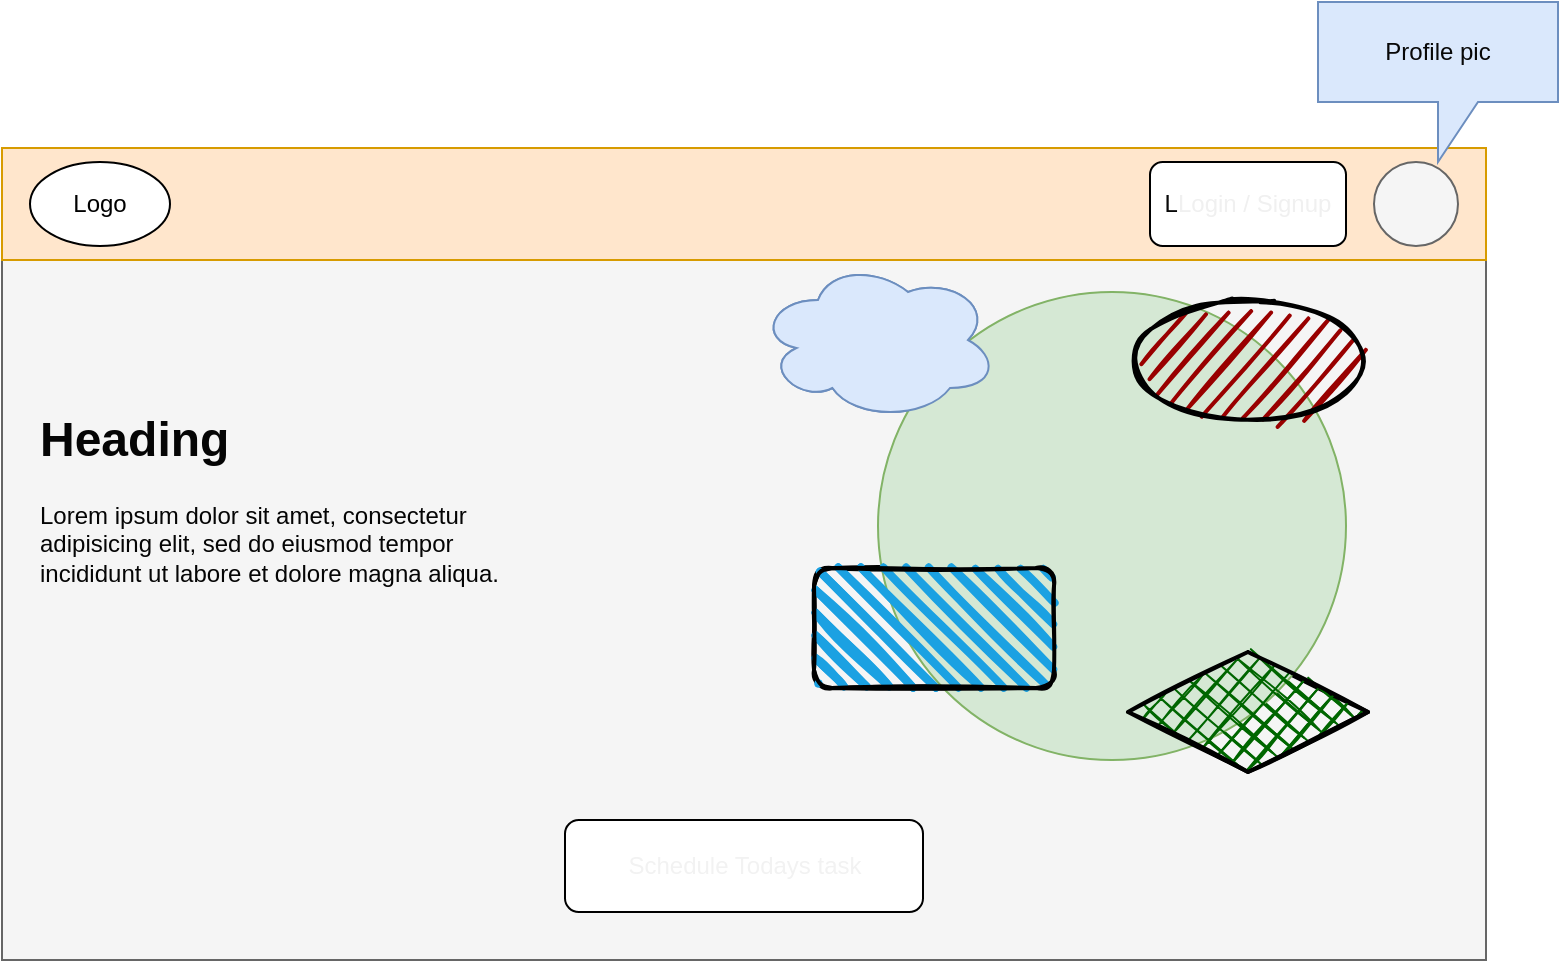 <mxfile>
    <diagram id="qApGG_bHnVUNjQdxhK9M" name="Page-1">
        <mxGraphModel dx="870" dy="1812" grid="1" gridSize="14" guides="1" tooltips="1" connect="1" arrows="1" fold="1" page="1" pageScale="1" pageWidth="850" pageHeight="1100" math="0" shadow="0">
            <root>
                <mxCell id="0"/>
                <mxCell id="1" parent="0"/>
                <mxCell id="2" value="" style="rounded=0;whiteSpace=wrap;html=1;fillColor=#f5f5f5;fontColor=#333333;strokeColor=#666666;" parent="1" vertex="1">
                    <mxGeometry width="742" height="406" as="geometry"/>
                </mxCell>
                <mxCell id="3" value="" style="rounded=0;whiteSpace=wrap;html=1;fillColor=#ffe6cc;strokeColor=#d79b00;" parent="1" vertex="1">
                    <mxGeometry width="742" height="56" as="geometry"/>
                </mxCell>
                <mxCell id="6" value="Logo" style="ellipse;whiteSpace=wrap;html=1;" parent="1" vertex="1">
                    <mxGeometry x="14" y="7" width="70" height="42" as="geometry"/>
                </mxCell>
                <mxCell id="8" value="" style="ellipse;whiteSpace=wrap;html=1;aspect=fixed;fillColor=#f5f5f5;fontColor=#333333;strokeColor=#666666;" parent="1" vertex="1">
                    <mxGeometry x="686" y="7" width="42" height="42" as="geometry"/>
                </mxCell>
                <mxCell id="9" value="&lt;font color=&quot;#080808&quot;&gt;Profile pic&lt;/font&gt;" style="shape=callout;whiteSpace=wrap;html=1;perimeter=calloutPerimeter;fillColor=#dae8fc;strokeColor=#6c8ebf;" parent="1" vertex="1">
                    <mxGeometry x="658" y="-73" width="120" height="80" as="geometry"/>
                </mxCell>
                <mxCell id="10" value="L&lt;font color=&quot;#f0f0f0&quot;&gt;Login / Signup&lt;/font&gt;" style="rounded=1;whiteSpace=wrap;html=1;fontColor=#080808;" parent="1" vertex="1">
                    <mxGeometry x="574" y="7" width="98" height="42" as="geometry"/>
                </mxCell>
                <mxCell id="11" value="&lt;h1&gt;&lt;font color=&quot;#050505&quot;&gt;Heading&lt;/font&gt;&lt;/h1&gt;&lt;p&gt;&lt;font color=&quot;#050505&quot;&gt;Lorem ipsum dolor sit amet, consectetur adipisicing elit, sed do eiusmod tempor incididunt ut labore et dolore magna aliqua.&lt;/font&gt;&lt;/p&gt;" style="text;html=1;strokeColor=none;fillColor=none;spacing=5;spacingTop=-20;whiteSpace=wrap;overflow=hidden;rounded=0;fontColor=#F0F0F0;" parent="1" vertex="1">
                    <mxGeometry x="14" y="126" width="252" height="126" as="geometry"/>
                </mxCell>
                <mxCell id="12" value="&lt;font color=&quot;#f2f2f2&quot;&gt;Schedule Todays task&lt;/font&gt;" style="rounded=1;whiteSpace=wrap;html=1;fontColor=#050505;" parent="1" vertex="1">
                    <mxGeometry x="281.5" y="336" width="179" height="46" as="geometry"/>
                </mxCell>
                <mxCell id="14" value="" style="ellipse;shape=cloud;whiteSpace=wrap;html=1;fillColor=#dae8fc;strokeColor=#6c8ebf;" parent="1" vertex="1">
                    <mxGeometry x="378" y="56" width="120" height="80" as="geometry"/>
                </mxCell>
                <mxCell id="15" value="" style="rounded=1;whiteSpace=wrap;html=1;strokeWidth=2;fillWeight=4;hachureGap=8;hachureAngle=45;fillColor=#1ba1e2;sketch=1;fontColor=#F2F2F2;" parent="1" vertex="1">
                    <mxGeometry x="406" y="210" width="120" height="60" as="geometry"/>
                </mxCell>
                <mxCell id="17" value="" style="rhombus;whiteSpace=wrap;html=1;strokeWidth=2;fillWeight=-1;hachureGap=8;fillStyle=cross-hatch;fillColor=#006600;sketch=1;fontColor=#F2F2F2;" parent="1" vertex="1">
                    <mxGeometry x="563" y="252" width="120" height="60" as="geometry"/>
                </mxCell>
                <mxCell id="26" value="" style="group" vertex="1" connectable="0" parent="1">
                    <mxGeometry x="378" y="56" width="305" height="256" as="geometry"/>
                </mxCell>
                <mxCell id="13" value="" style="ellipse;whiteSpace=wrap;html=1;aspect=fixed;fillColor=#d5e8d4;strokeColor=#82b366;" parent="26" vertex="1">
                    <mxGeometry x="60" y="16" width="234" height="234" as="geometry"/>
                </mxCell>
                <mxCell id="16" value="" style="ellipse;whiteSpace=wrap;html=1;strokeWidth=2;fillWeight=2;hachureGap=8;fillColor=#990000;fillStyle=dots;sketch=1;fontColor=#F2F2F2;" parent="26" vertex="1">
                    <mxGeometry x="185" y="20" width="120" height="60" as="geometry"/>
                </mxCell>
                <mxCell id="23" value="" style="rhombus;whiteSpace=wrap;html=1;strokeWidth=2;fillWeight=-1;hachureGap=8;fillStyle=cross-hatch;fillColor=#006600;sketch=1;fontColor=#F2F2F2;" vertex="1" parent="26">
                    <mxGeometry x="185" y="196" width="120" height="60" as="geometry"/>
                </mxCell>
                <mxCell id="24" value="" style="rounded=1;whiteSpace=wrap;html=1;strokeWidth=2;fillWeight=4;hachureGap=8;hachureAngle=45;fillColor=#1ba1e2;sketch=1;fontColor=#F2F2F2;" vertex="1" parent="26">
                    <mxGeometry x="28" y="154" width="120" height="60" as="geometry"/>
                </mxCell>
                <mxCell id="25" value="" style="ellipse;shape=cloud;whiteSpace=wrap;html=1;fillColor=#dae8fc;strokeColor=#6c8ebf;" vertex="1" parent="26">
                    <mxGeometry width="120" height="80" as="geometry"/>
                </mxCell>
            </root>
        </mxGraphModel>
    </diagram>
</mxfile>